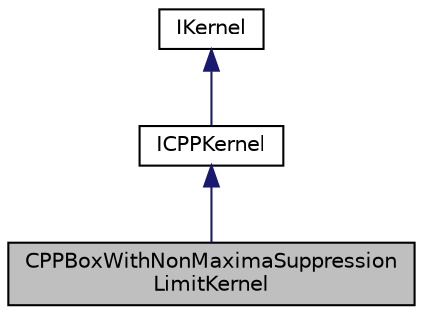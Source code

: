 digraph "CPPBoxWithNonMaximaSuppressionLimitKernel"
{
 // LATEX_PDF_SIZE
  edge [fontname="Helvetica",fontsize="10",labelfontname="Helvetica",labelfontsize="10"];
  node [fontname="Helvetica",fontsize="10",shape=record];
  Node1 [label="CPPBoxWithNonMaximaSuppression\lLimitKernel",height=0.2,width=0.4,color="black", fillcolor="grey75", style="filled", fontcolor="black",tooltip="CPP kernel to perform computation of BoxWithNonMaximaSuppressionLimit."];
  Node2 -> Node1 [dir="back",color="midnightblue",fontsize="10",style="solid",fontname="Helvetica"];
  Node2 [label="ICPPKernel",height=0.2,width=0.4,color="black", fillcolor="white", style="filled",URL="$classarm__compute_1_1_i_c_p_p_kernel.xhtml",tooltip="Common interface for all kernels implemented in C++."];
  Node3 -> Node2 [dir="back",color="midnightblue",fontsize="10",style="solid",fontname="Helvetica"];
  Node3 [label="IKernel",height=0.2,width=0.4,color="black", fillcolor="white", style="filled",URL="$classarm__compute_1_1_i_kernel.xhtml",tooltip="Common information for all the kernels."];
}
